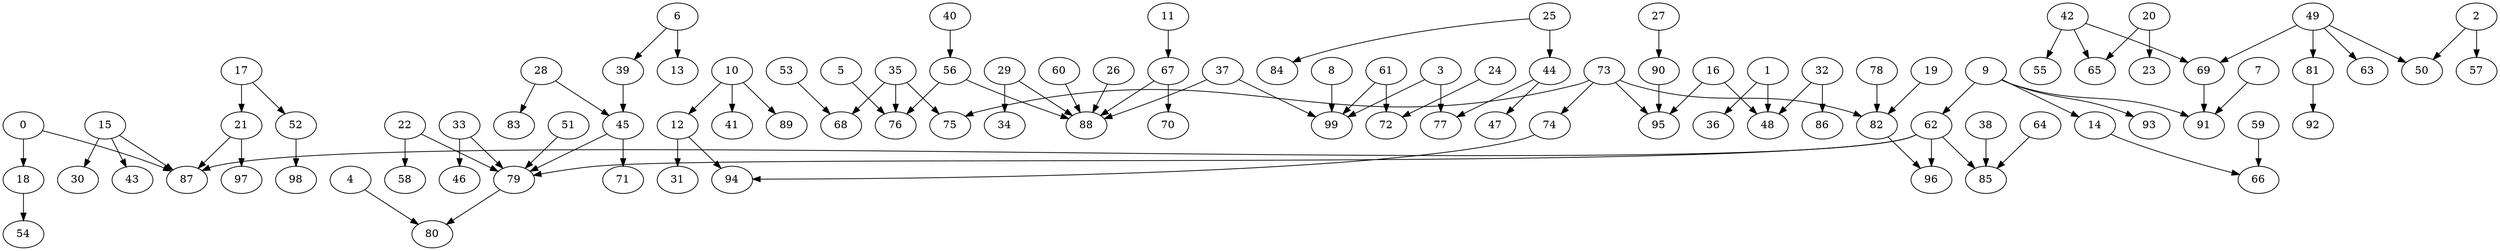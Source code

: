 digraph Geografico_nodes_100_distanciaMax_3_kruskalI {
"0";
"1";
"2";
"3";
"4";
"5";
"6";
"7";
"8";
"9";
"10";
"11";
"12";
"13";
"14";
"15";
"16";
"17";
"18";
"19";
"20";
"21";
"22";
"23";
"24";
"25";
"26";
"27";
"28";
"29";
"30";
"31";
"32";
"33";
"34";
"35";
"36";
"37";
"38";
"39";
"40";
"41";
"42";
"43";
"44";
"45";
"46";
"47";
"48";
"49";
"50";
"51";
"52";
"53";
"54";
"55";
"56";
"57";
"58";
"59";
"60";
"61";
"62";
"63";
"64";
"65";
"66";
"67";
"68";
"69";
"70";
"71";
"72";
"73";
"74";
"75";
"76";
"77";
"78";
"79";
"80";
"81";
"82";
"83";
"84";
"85";
"86";
"87";
"88";
"89";
"90";
"91";
"92";
"93";
"94";
"95";
"96";
"97";
"98";
"99";
"10" -> "89" [weight=10];
"40" -> "56" [weight=7];
"67" -> "70" [weight=7];
"10" -> "41" [weight=6];
"18" -> "54" [weight=6];
"8" -> "99" [weight=6];
"0" -> "18" [weight=5];
"15" -> "30" [weight=5];
"2" -> "57" [weight=5];
"21" -> "97" [weight=5];
"26" -> "88" [weight=5];
"12" -> "94" [weight=4];
"15" -> "43" [weight=4];
"17" -> "21" [weight=4];
"3" -> "77" [weight=4];
"38" -> "85" [weight=4];
"39" -> "45" [weight=4];
"4" -> "80" [weight=4];
"49" -> "63" [weight=4];
"49" -> "81" [weight=4];
"52" -> "98" [weight=4];
"53" -> "68" [weight=4];
"6" -> "13" [weight=4];
"60" -> "88" [weight=4];
"62" -> "85" [weight=4];
"62" -> "96" [weight=4];
"79" -> "80" [weight=4];
"0" -> "87" [weight=3];
"10" -> "12" [weight=3];
"12" -> "31" [weight=3];
"42" -> "55" [weight=3];
"49" -> "69" [weight=3];
"51" -> "79" [weight=3];
"69" -> "91" [weight=3];
"74" -> "94" [weight=3];
"81" -> "92" [weight=3];
"9" -> "62" [weight=3];
"11" -> "67" [weight=2];
"19" -> "82" [weight=2];
"20" -> "23" [weight=2];
"22" -> "58" [weight=2];
"25" -> "44" [weight=2];
"27" -> "90" [weight=2];
"29" -> "88" [weight=2];
"3" -> "99" [weight=2];
"32" -> "86" [weight=2];
"33" -> "46" [weight=2];
"33" -> "79" [weight=2];
"35" -> "68" [weight=2];
"35" -> "75" [weight=2];
"35" -> "76" [weight=2];
"37" -> "88" [weight=2];
"37" -> "99" [weight=2];
"42" -> "69" [weight=2];
"44" -> "77" [weight=2];
"45" -> "71" [weight=2];
"49" -> "50" [weight=2];
"5" -> "76" [weight=2];
"56" -> "88" [weight=2];
"59" -> "66" [weight=2];
"6" -> "39" [weight=2];
"61" -> "72" [weight=2];
"61" -> "99" [weight=2];
"64" -> "85" [weight=2];
"78" -> "82" [weight=2];
"82" -> "96" [weight=2];
"9" -> "93" [weight=2];
"1" -> "36" [weight=1];
"1" -> "48" [weight=1];
"14" -> "66" [weight=1];
"15" -> "87" [weight=1];
"16" -> "48" [weight=1];
"16" -> "95" [weight=1];
"17" -> "52" [weight=1];
"2" -> "50" [weight=1];
"20" -> "65" [weight=1];
"21" -> "87" [weight=1];
"22" -> "79" [weight=1];
"24" -> "72" [weight=1];
"25" -> "84" [weight=1];
"28" -> "45" [weight=1];
"28" -> "83" [weight=1];
"29" -> "34" [weight=1];
"32" -> "48" [weight=1];
"42" -> "65" [weight=1];
"44" -> "47" [weight=1];
"45" -> "79" [weight=1];
"56" -> "76" [weight=1];
"62" -> "79" [weight=1];
"62" -> "87" [weight=1];
"67" -> "88" [weight=1];
"7" -> "91" [weight=1];
"73" -> "74" [weight=1];
"73" -> "75" [weight=1];
"73" -> "82" [weight=1];
"73" -> "95" [weight=1];
"9" -> "14" [weight=1];
"9" -> "91" [weight=1];
"90" -> "95" [weight=1];
}